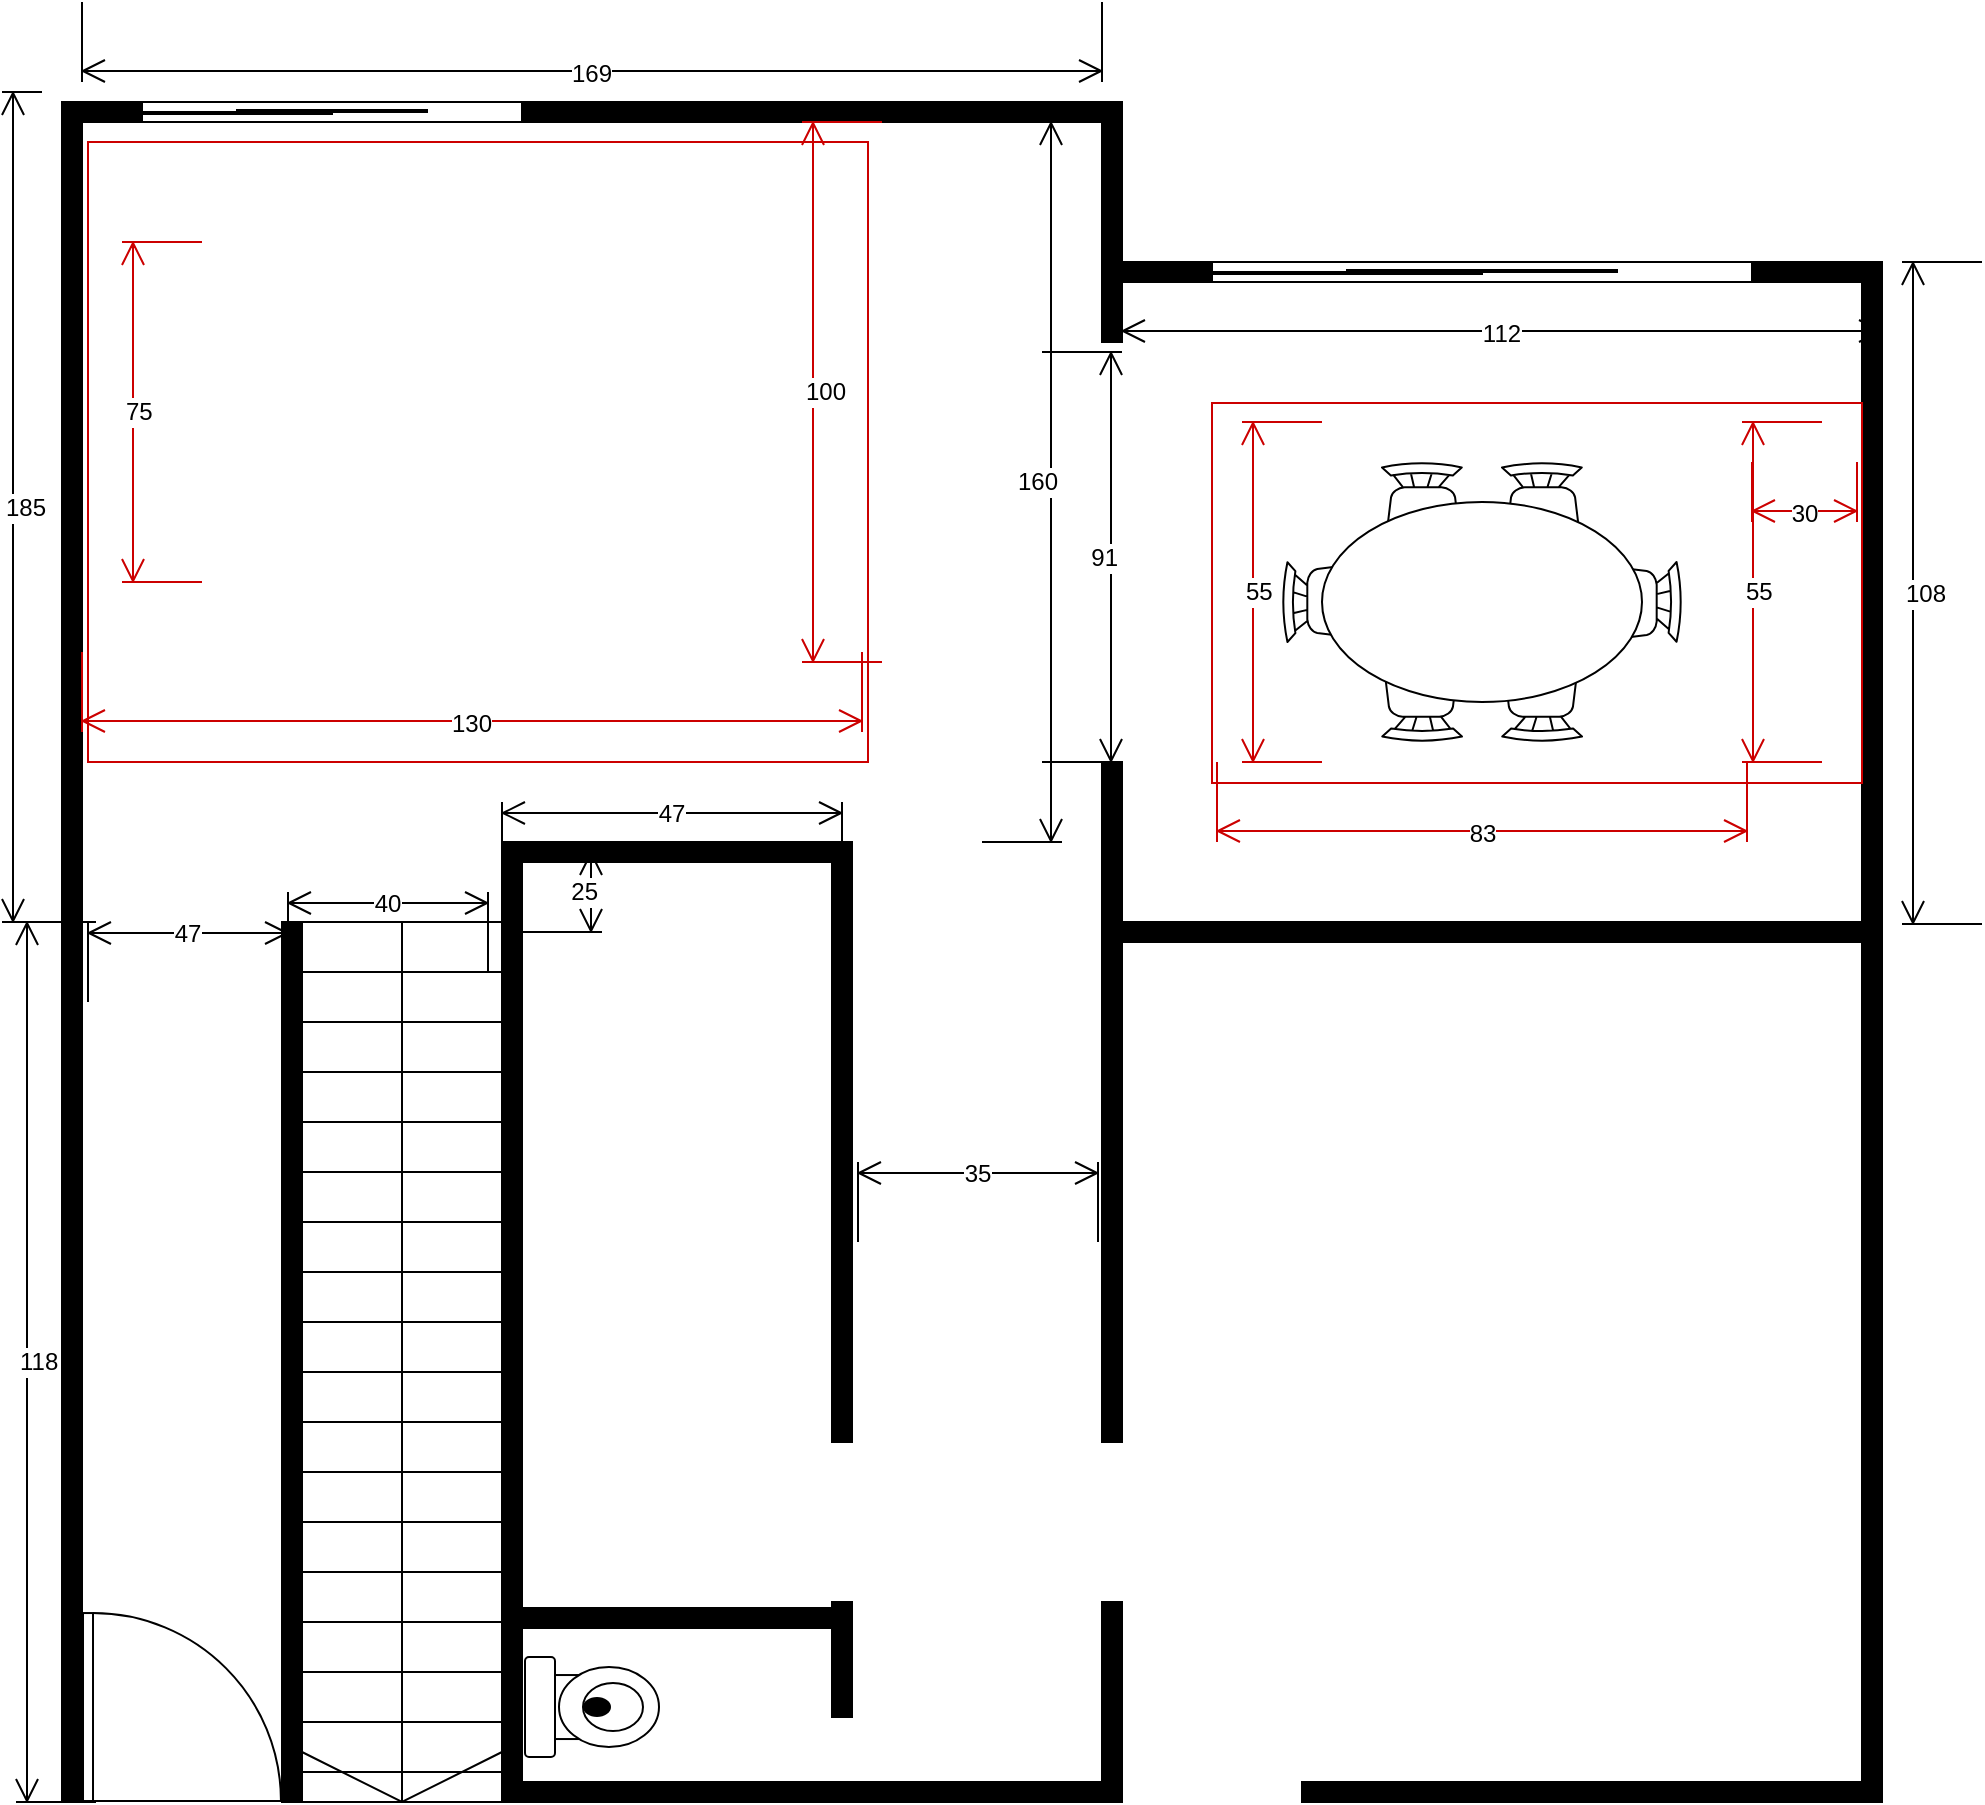 <mxfile version="20.5.1" type="github">
  <diagram name="Page-1" id="4bd5d27a-524c-7e24-5d5f-89a86ee4fca1">
    <mxGraphModel dx="1568" dy="1718" grid="1" gridSize="10" guides="1" tooltips="1" connect="1" arrows="1" fold="1" page="1" pageScale="1" pageWidth="1100" pageHeight="850" background="none" math="0" shadow="0">
      <root>
        <mxCell id="0" />
        <mxCell id="1" parent="0" />
        <mxCell id="1ufsAENBgIqnQ099alia-98" value="" style="rounded=0;whiteSpace=wrap;html=1;fillColor=none;strokeColor=#CC0000;fontColor=#333333;" vertex="1" parent="1">
          <mxGeometry x="53" y="-80" width="390" height="310" as="geometry" />
        </mxCell>
        <mxCell id="1ufsAENBgIqnQ099alia-1" value="" style="verticalLabelPosition=bottom;html=1;verticalAlign=top;align=center;shape=mxgraph.floorplan.wall;fillColor=strokeColor;direction=south;" vertex="1" parent="1">
          <mxGeometry x="40" y="40" width="10" height="710" as="geometry" />
        </mxCell>
        <mxCell id="1ufsAENBgIqnQ099alia-2" value="" style="verticalLabelPosition=bottom;html=1;verticalAlign=top;align=center;shape=mxgraph.floorplan.wall;fillColor=strokeColor;direction=south;" vertex="1" parent="1">
          <mxGeometry x="150" y="310" width="10" height="440" as="geometry" />
        </mxCell>
        <mxCell id="1ufsAENBgIqnQ099alia-3" value="" style="verticalLabelPosition=bottom;html=1;verticalAlign=top;align=center;shape=mxgraph.floorplan.stairs;direction=south;" vertex="1" parent="1">
          <mxGeometry x="160" y="310" width="100" height="440" as="geometry" />
        </mxCell>
        <mxCell id="1ufsAENBgIqnQ099alia-4" value="" style="verticalLabelPosition=bottom;html=1;verticalAlign=top;align=center;shape=mxgraph.floorplan.wall;fillColor=strokeColor;direction=south;" vertex="1" parent="1">
          <mxGeometry x="260" y="270" width="10" height="480" as="geometry" />
        </mxCell>
        <mxCell id="1ufsAENBgIqnQ099alia-5" value="" style="verticalLabelPosition=bottom;html=1;verticalAlign=top;align=center;shape=mxgraph.floorplan.doorLeft;aspect=fixed;rotation=-90;" vertex="1" parent="1">
          <mxGeometry x="53.44" y="652.59" width="93.98" height="99.85" as="geometry" />
        </mxCell>
        <mxCell id="1ufsAENBgIqnQ099alia-6" value="" style="verticalLabelPosition=bottom;html=1;verticalAlign=top;align=center;shape=mxgraph.floorplan.wall;fillColor=strokeColor;" vertex="1" parent="1">
          <mxGeometry x="265" y="270" width="160" height="10" as="geometry" />
        </mxCell>
        <mxCell id="1ufsAENBgIqnQ099alia-7" value="" style="verticalLabelPosition=bottom;html=1;verticalAlign=top;align=center;shape=mxgraph.floorplan.wall;fillColor=strokeColor;direction=south;" vertex="1" parent="1">
          <mxGeometry x="400" y="270" width="60" height="300" as="geometry" />
        </mxCell>
        <mxCell id="1ufsAENBgIqnQ099alia-9" value="" style="verticalLabelPosition=bottom;html=1;verticalAlign=top;align=center;shape=mxgraph.floorplan.wall;fillColor=strokeColor;direction=south;" vertex="1" parent="1">
          <mxGeometry x="560" y="230" width="10" height="340" as="geometry" />
        </mxCell>
        <mxCell id="1ufsAENBgIqnQ099alia-13" value="" style="verticalLabelPosition=bottom;html=1;verticalAlign=top;align=center;shape=mxgraph.floorplan.wall;fillColor=strokeColor;direction=south;" vertex="1" parent="1">
          <mxGeometry x="560" y="650" width="10" height="100" as="geometry" />
        </mxCell>
        <mxCell id="1ufsAENBgIqnQ099alia-14" value="" style="verticalLabelPosition=bottom;html=1;verticalAlign=top;align=center;shape=mxgraph.floorplan.wall;fillColor=strokeColor;" vertex="1" parent="1">
          <mxGeometry x="660" y="740" width="280" height="10" as="geometry" />
        </mxCell>
        <mxCell id="1ufsAENBgIqnQ099alia-15" value="" style="verticalLabelPosition=bottom;html=1;verticalAlign=top;align=center;shape=mxgraph.floorplan.wall;fillColor=strokeColor;direction=south;" vertex="1" parent="1">
          <mxGeometry x="940" y="400" width="10" height="350" as="geometry" />
        </mxCell>
        <mxCell id="1ufsAENBgIqnQ099alia-16" value="" style="verticalLabelPosition=bottom;html=1;verticalAlign=top;align=center;shape=mxgraph.floorplan.wall;fillColor=strokeColor;" vertex="1" parent="1">
          <mxGeometry x="570" y="310" width="380" height="10" as="geometry" />
        </mxCell>
        <mxCell id="1ufsAENBgIqnQ099alia-18" value="" style="verticalLabelPosition=bottom;html=1;verticalAlign=top;align=center;shape=mxgraph.floorplan.wall;fillColor=strokeColor;" vertex="1" parent="1">
          <mxGeometry x="270" y="653" width="160" height="10" as="geometry" />
        </mxCell>
        <mxCell id="1ufsAENBgIqnQ099alia-19" value="" style="verticalLabelPosition=bottom;html=1;verticalAlign=top;align=center;shape=mxgraph.floorplan.wall;fillColor=strokeColor;direction=south;" vertex="1" parent="1">
          <mxGeometry x="425" y="650" width="10" height="57.5" as="geometry" />
        </mxCell>
        <mxCell id="1ufsAENBgIqnQ099alia-22" value="" style="verticalLabelPosition=bottom;html=1;verticalAlign=top;align=center;shape=mxgraph.floorplan.wall;fillColor=strokeColor;" vertex="1" parent="1">
          <mxGeometry x="270" y="740" width="290" height="10" as="geometry" />
        </mxCell>
        <mxCell id="1ufsAENBgIqnQ099alia-30" value="" style="verticalLabelPosition=bottom;html=1;verticalAlign=top;align=center;shape=mxgraph.floorplan.wall;fillColor=strokeColor;" vertex="1" parent="1">
          <mxGeometry x="50" y="-100" width="520" height="10" as="geometry" />
        </mxCell>
        <mxCell id="1ufsAENBgIqnQ099alia-31" value="" style="verticalLabelPosition=bottom;html=1;verticalAlign=top;align=center;shape=mxgraph.floorplan.wall;fillColor=strokeColor;direction=south;" vertex="1" parent="1">
          <mxGeometry x="940" y="-10" width="10" height="410" as="geometry" />
        </mxCell>
        <mxCell id="1ufsAENBgIqnQ099alia-32" value="" style="verticalLabelPosition=bottom;html=1;verticalAlign=top;align=center;shape=mxgraph.floorplan.wall;fillColor=strokeColor;direction=south;" vertex="1" parent="1">
          <mxGeometry x="560" y="-90" width="10" height="110" as="geometry" />
        </mxCell>
        <mxCell id="1ufsAENBgIqnQ099alia-41" value="169" style="shape=dimension;whiteSpace=wrap;html=1;align=center;points=[];verticalAlign=bottom;spacingBottom=-5;labelBackgroundColor=#ffffff" vertex="1" parent="1">
          <mxGeometry x="50" y="-150" width="510" height="40" as="geometry" />
        </mxCell>
        <mxCell id="1ufsAENBgIqnQ099alia-42" value="112" style="shape=dimension;whiteSpace=wrap;html=1;align=center;points=[];verticalAlign=bottom;spacingBottom=-5;labelBackgroundColor=#ffffff" vertex="1" parent="1">
          <mxGeometry x="570" y="-20" width="380" height="40" as="geometry" />
        </mxCell>
        <mxCell id="1ufsAENBgIqnQ099alia-43" value="40" style="shape=dimension;direction=west;whiteSpace=wrap;html=1;align=center;points=[];verticalAlign=top;spacingTop=-8;labelBackgroundColor=#ffffff" vertex="1" parent="1">
          <mxGeometry x="153" y="295" width="100" height="40" as="geometry" />
        </mxCell>
        <mxCell id="1ufsAENBgIqnQ099alia-44" value="47" style="shape=dimension;direction=west;whiteSpace=wrap;html=1;align=center;points=[];verticalAlign=top;spacingTop=-8;labelBackgroundColor=#ffffff" vertex="1" parent="1">
          <mxGeometry x="53" y="310" width="100" height="40" as="geometry" />
        </mxCell>
        <mxCell id="1ufsAENBgIqnQ099alia-45" value="25" style="shape=dimension;direction=north;whiteSpace=wrap;html=1;align=right;points=[];verticalAlign=middle;labelBackgroundColor=#ffffff" vertex="1" parent="1">
          <mxGeometry x="270" y="275" width="40" height="40" as="geometry" />
        </mxCell>
        <mxCell id="1ufsAENBgIqnQ099alia-46" value="35" style="shape=dimension;direction=west;whiteSpace=wrap;html=1;align=center;points=[];verticalAlign=top;spacingTop=-8;labelBackgroundColor=#ffffff" vertex="1" parent="1">
          <mxGeometry x="438" y="430" width="120" height="40" as="geometry" />
        </mxCell>
        <mxCell id="1ufsAENBgIqnQ099alia-47" value="160" style="shape=dimension;direction=north;whiteSpace=wrap;html=1;align=right;points=[];verticalAlign=middle;labelBackgroundColor=#ffffff" vertex="1" parent="1">
          <mxGeometry x="500" y="-90" width="40" height="360" as="geometry" />
        </mxCell>
        <mxCell id="1ufsAENBgIqnQ099alia-48" value="91" style="shape=dimension;direction=north;whiteSpace=wrap;html=1;align=right;points=[];verticalAlign=middle;labelBackgroundColor=#ffffff" vertex="1" parent="1">
          <mxGeometry x="530" y="25" width="40" height="205" as="geometry" />
        </mxCell>
        <mxCell id="1ufsAENBgIqnQ099alia-49" value="108" style="shape=dimension;direction=south;whiteSpace=wrap;html=1;align=left;points=[];verticalAlign=middle;labelBackgroundColor=#ffffff" vertex="1" parent="1">
          <mxGeometry x="960" y="-20" width="40" height="331" as="geometry" />
        </mxCell>
        <mxCell id="1ufsAENBgIqnQ099alia-50" value="" style="verticalLabelPosition=bottom;html=1;verticalAlign=top;align=center;shape=mxgraph.floorplan.toilet;rotation=-90;" vertex="1" parent="1">
          <mxGeometry x="280" y="669.02" width="50" height="67" as="geometry" />
        </mxCell>
        <mxCell id="1ufsAENBgIqnQ099alia-82" value="185" style="shape=dimension;direction=south;whiteSpace=wrap;html=1;align=left;points=[];verticalAlign=middle;labelBackgroundColor=#ffffff" vertex="1" parent="1">
          <mxGeometry x="10" y="-105" width="20" height="415" as="geometry" />
        </mxCell>
        <mxCell id="1ufsAENBgIqnQ099alia-83" value="118" style="shape=dimension;direction=south;whiteSpace=wrap;html=1;align=left;points=[];verticalAlign=middle;labelBackgroundColor=#ffffff" vertex="1" parent="1">
          <mxGeometry x="17" y="310" width="40" height="440" as="geometry" />
        </mxCell>
        <mxCell id="1ufsAENBgIqnQ099alia-86" value="" style="verticalLabelPosition=bottom;html=1;verticalAlign=top;align=center;shape=mxgraph.floorplan.wall;fillColor=strokeColor;" vertex="1" parent="1">
          <mxGeometry x="570" y="-20" width="380" height="10" as="geometry" />
        </mxCell>
        <mxCell id="1ufsAENBgIqnQ099alia-88" value="" style="verticalLabelPosition=bottom;html=1;verticalAlign=top;align=center;shape=mxgraph.floorplan.wall;fillColor=strokeColor;rotation=90;" vertex="1" parent="1">
          <mxGeometry x="-205" y="145" width="500" height="10" as="geometry" />
        </mxCell>
        <mxCell id="1ufsAENBgIqnQ099alia-89" value="" style="verticalLabelPosition=bottom;html=1;verticalAlign=top;align=center;shape=mxgraph.floorplan.chair;shadow=0;" vertex="1" parent="1">
          <mxGeometry x="700" y="80" width="40" height="52" as="geometry" />
        </mxCell>
        <mxCell id="1ufsAENBgIqnQ099alia-90" value="" style="verticalLabelPosition=bottom;html=1;verticalAlign=top;align=center;shape=mxgraph.floorplan.chair;shadow=0;direction=west;" vertex="1" parent="1">
          <mxGeometry x="700" y="168" width="40" height="52" as="geometry" />
        </mxCell>
        <mxCell id="1ufsAENBgIqnQ099alia-91" value="" style="verticalLabelPosition=bottom;html=1;verticalAlign=top;align=center;shape=mxgraph.floorplan.chair;shadow=0;direction=north;" vertex="1" parent="1">
          <mxGeometry x="650" y="130" width="52" height="40" as="geometry" />
        </mxCell>
        <mxCell id="1ufsAENBgIqnQ099alia-92" value="" style="verticalLabelPosition=bottom;html=1;verticalAlign=top;align=center;shape=mxgraph.floorplan.chair;shadow=0;direction=south" vertex="1" parent="1">
          <mxGeometry x="798" y="130" width="52" height="40" as="geometry" />
        </mxCell>
        <mxCell id="1ufsAENBgIqnQ099alia-93" value="" style="verticalLabelPosition=bottom;html=1;verticalAlign=top;align=center;shape=mxgraph.floorplan.chair;shadow=0;" vertex="1" parent="1">
          <mxGeometry x="760" y="80" width="40" height="52" as="geometry" />
        </mxCell>
        <mxCell id="1ufsAENBgIqnQ099alia-94" value="" style="verticalLabelPosition=bottom;html=1;verticalAlign=top;align=center;shape=mxgraph.floorplan.chair;shadow=0;direction=west;" vertex="1" parent="1">
          <mxGeometry x="760" y="168" width="40" height="52" as="geometry" />
        </mxCell>
        <mxCell id="1ufsAENBgIqnQ099alia-95" value="" style="shape=ellipse;shadow=0;" vertex="1" parent="1">
          <mxGeometry x="670" y="100" width="160" height="100" as="geometry" />
        </mxCell>
        <mxCell id="1ufsAENBgIqnQ099alia-96" value="" style="verticalLabelPosition=bottom;html=1;verticalAlign=top;align=center;shape=mxgraph.floorplan.windowGlider;dx=0.25;" vertex="1" parent="1">
          <mxGeometry x="615" y="-20" width="270" height="10" as="geometry" />
        </mxCell>
        <mxCell id="1ufsAENBgIqnQ099alia-97" value="" style="verticalLabelPosition=bottom;html=1;verticalAlign=top;align=center;shape=mxgraph.floorplan.windowGlider;dx=0.25;" vertex="1" parent="1">
          <mxGeometry x="80" y="-100" width="190" height="10" as="geometry" />
        </mxCell>
        <mxCell id="1ufsAENBgIqnQ099alia-99" value="47" style="shape=dimension;direction=west;whiteSpace=wrap;html=1;align=center;points=[];verticalAlign=top;spacingTop=-8;labelBackgroundColor=#ffffff" vertex="1" parent="1">
          <mxGeometry x="260" y="250" width="170" height="40" as="geometry" />
        </mxCell>
        <mxCell id="1ufsAENBgIqnQ099alia-100" value="130" style="shape=dimension;whiteSpace=wrap;html=1;align=center;points=[];verticalAlign=bottom;spacingBottom=-5;labelBackgroundColor=#ffffff;strokeColor=#CC0000;fillColor=none;" vertex="1" parent="1">
          <mxGeometry x="50" y="175" width="390" height="40" as="geometry" />
        </mxCell>
        <mxCell id="1ufsAENBgIqnQ099alia-102" value="100" style="shape=dimension;direction=south;whiteSpace=wrap;html=1;align=left;points=[];verticalAlign=middle;labelBackgroundColor=#ffffff;strokeColor=#CC0000;fillColor=none;" vertex="1" parent="1">
          <mxGeometry x="410" y="-90" width="40" height="270" as="geometry" />
        </mxCell>
        <mxCell id="1ufsAENBgIqnQ099alia-103" value="" style="rounded=0;whiteSpace=wrap;html=1;fillColor=none;strokeColor=#CC0000;fontColor=#333333;" vertex="1" parent="1">
          <mxGeometry x="615" y="50.5" width="325" height="190" as="geometry" />
        </mxCell>
        <mxCell id="1ufsAENBgIqnQ099alia-105" value="75" style="shape=dimension;direction=south;whiteSpace=wrap;html=1;align=left;points=[];verticalAlign=middle;labelBackgroundColor=#ffffff;strokeColor=#CC0000;fillColor=none;" vertex="1" parent="1">
          <mxGeometry x="70" y="-30" width="40" height="170" as="geometry" />
        </mxCell>
        <mxCell id="1ufsAENBgIqnQ099alia-106" value="83" style="shape=dimension;whiteSpace=wrap;html=1;align=center;points=[];verticalAlign=bottom;spacingBottom=-5;labelBackgroundColor=#ffffff;strokeColor=#CC0000;fillColor=none;" vertex="1" parent="1">
          <mxGeometry x="617.5" y="230" width="265" height="40" as="geometry" />
        </mxCell>
        <mxCell id="1ufsAENBgIqnQ099alia-107" value="55" style="shape=dimension;direction=south;whiteSpace=wrap;html=1;align=left;points=[];verticalAlign=middle;labelBackgroundColor=#ffffff;strokeColor=#CC0000;fillColor=none;" vertex="1" parent="1">
          <mxGeometry x="630" y="60" width="40" height="170" as="geometry" />
        </mxCell>
        <mxCell id="1ufsAENBgIqnQ099alia-108" value="55" style="shape=dimension;direction=south;whiteSpace=wrap;html=1;align=left;points=[];verticalAlign=middle;labelBackgroundColor=#ffffff;strokeColor=#CC0000;fillColor=none;" vertex="1" parent="1">
          <mxGeometry x="880" y="60" width="40" height="170" as="geometry" />
        </mxCell>
        <mxCell id="1ufsAENBgIqnQ099alia-109" value="30" style="shape=dimension;whiteSpace=wrap;html=1;align=center;points=[];verticalAlign=bottom;spacingBottom=-5;labelBackgroundColor=#ffffff;strokeColor=#CC0000;fillColor=none;" vertex="1" parent="1">
          <mxGeometry x="885" y="80" width="52.5" height="30" as="geometry" />
        </mxCell>
      </root>
    </mxGraphModel>
  </diagram>
</mxfile>
